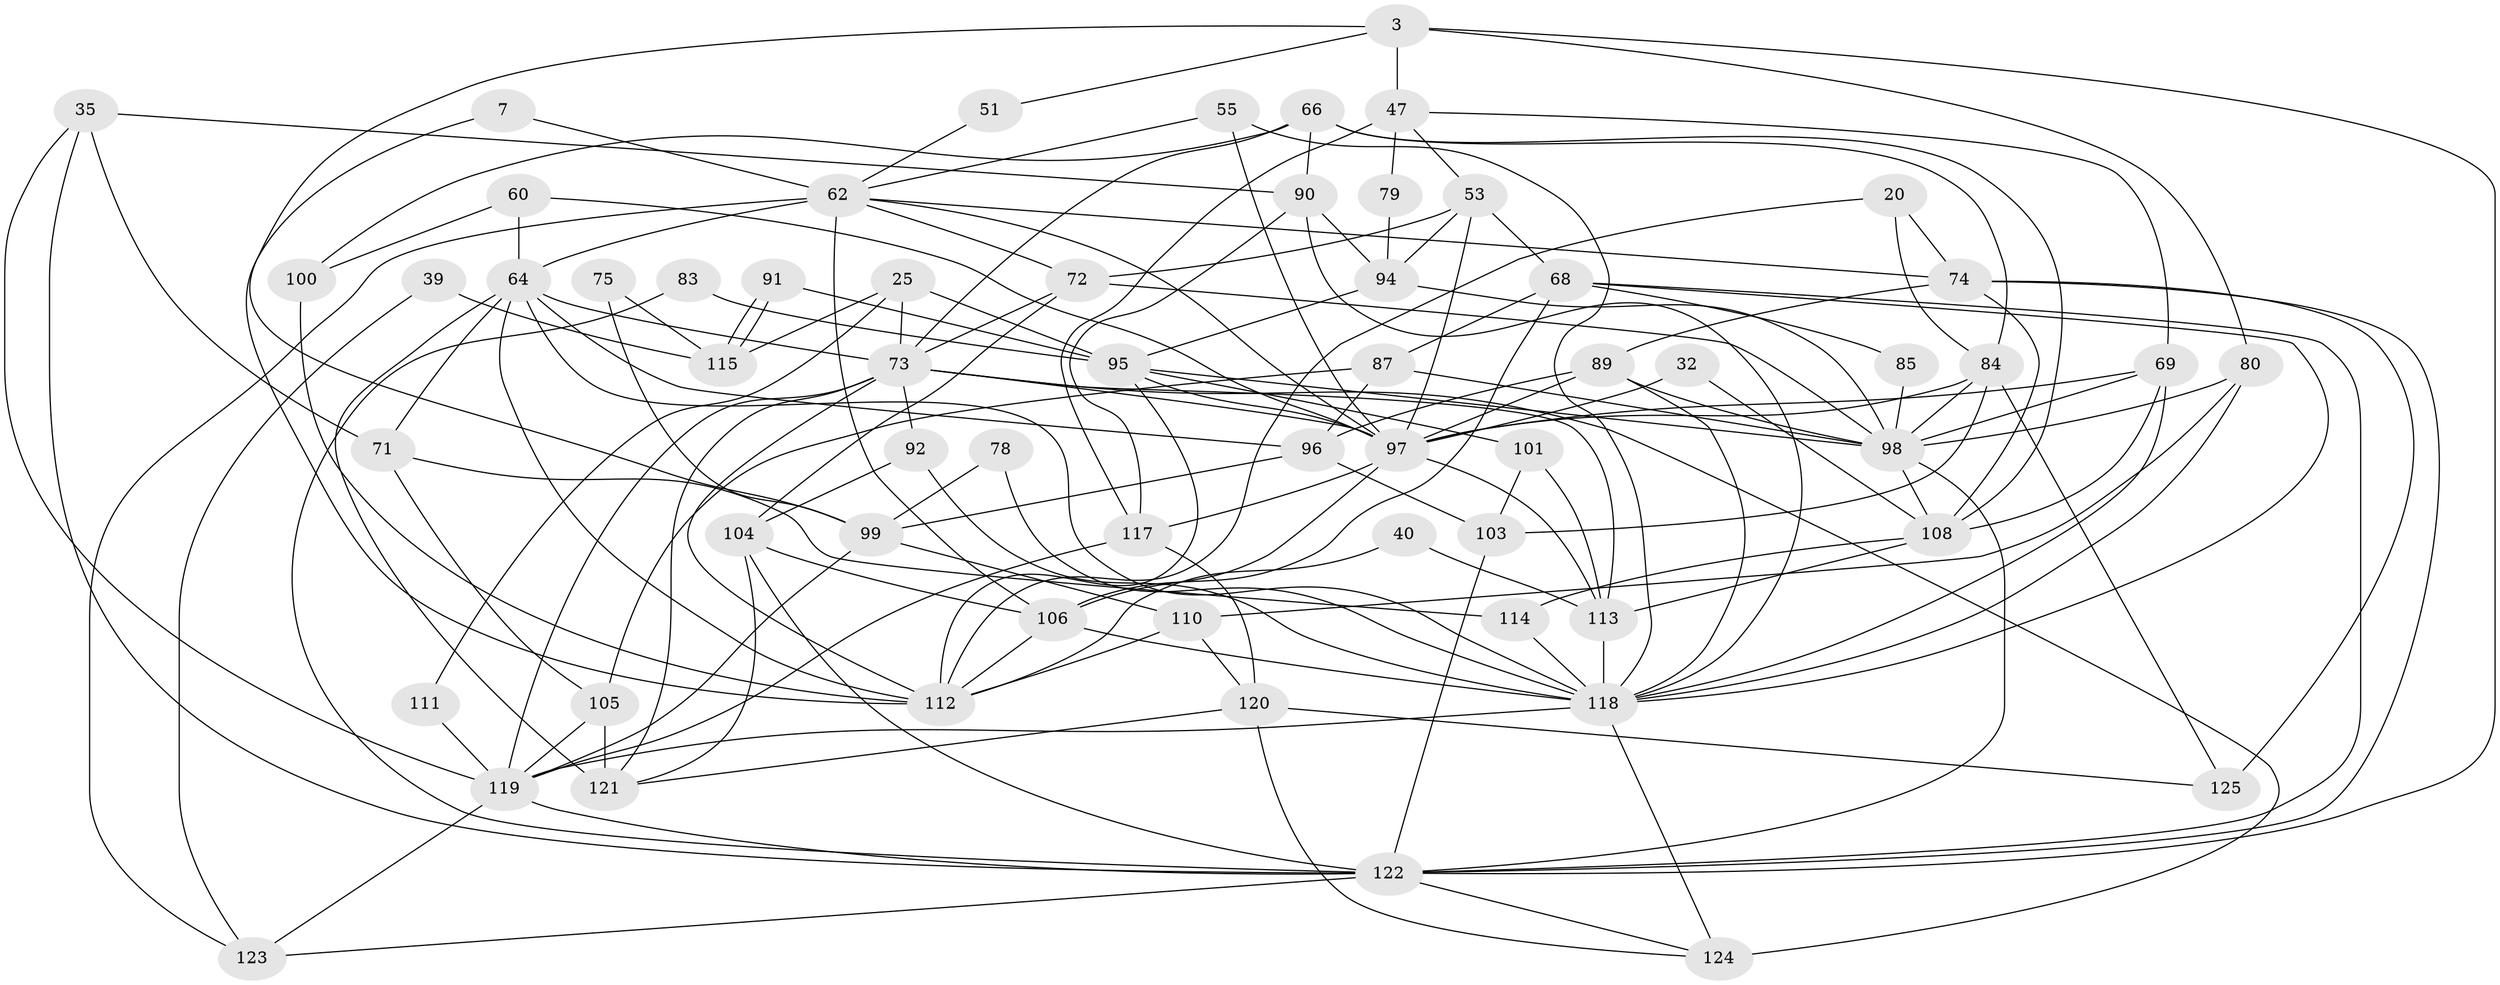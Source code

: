 // original degree distribution, {5: 0.216, 6: 0.104, 3: 0.232, 2: 0.152, 4: 0.264, 8: 0.016, 7: 0.016}
// Generated by graph-tools (version 1.1) at 2025/49/03/09/25 04:49:56]
// undirected, 62 vertices, 155 edges
graph export_dot {
graph [start="1"]
  node [color=gray90,style=filled];
  3;
  7;
  20;
  25;
  32;
  35;
  39;
  40;
  47 [super="+5"];
  51;
  53 [super="+28"];
  55;
  60;
  62 [super="+57+43"];
  64 [super="+36+44+59+56"];
  66 [super="+49"];
  68 [super="+11"];
  69;
  71;
  72 [super="+61"];
  73 [super="+6+33"];
  74 [super="+18"];
  75;
  78;
  79;
  80;
  83;
  84 [super="+46"];
  85;
  87 [super="+63"];
  89;
  90 [super="+13"];
  91;
  92;
  94 [super="+30"];
  95 [super="+88+12"];
  96;
  97 [super="+10+86"];
  98 [super="+29+77"];
  99 [super="+24+42+65"];
  100;
  101;
  103;
  104 [super="+70"];
  105 [super="+4"];
  106 [super="+58+102"];
  108;
  110;
  111 [super="+54"];
  112 [super="+14+21+41"];
  113 [super="+67+107"];
  114 [super="+50"];
  115;
  117;
  118 [super="+48+109"];
  119 [super="+93+116"];
  120 [super="+17"];
  121 [super="+22"];
  122 [super="+82+81"];
  123;
  124;
  125;
  3 -- 80;
  3 -- 47 [weight=2];
  3 -- 51;
  3 -- 122;
  3 -- 99;
  7 -- 112;
  7 -- 62;
  20 -- 74;
  20 -- 84;
  20 -- 112;
  25 -- 73;
  25 -- 95 [weight=3];
  25 -- 111;
  25 -- 115;
  32 -- 108;
  32 -- 97;
  35 -- 119;
  35 -- 122;
  35 -- 71;
  35 -- 90;
  39 -- 115;
  39 -- 123;
  40 -- 112;
  40 -- 113;
  47 -- 117;
  47 -- 53;
  47 -- 79;
  47 -- 69;
  51 -- 62;
  53 -- 97;
  53 -- 68;
  53 -- 72;
  53 -- 94;
  55 -- 97;
  55 -- 118;
  55 -- 62;
  60 -- 100;
  60 -- 97;
  60 -- 64;
  62 -- 123;
  62 -- 64 [weight=3];
  62 -- 97;
  62 -- 72;
  62 -- 74;
  62 -- 106;
  64 -- 73 [weight=2];
  64 -- 121 [weight=2];
  64 -- 96 [weight=2];
  64 -- 118 [weight=3];
  64 -- 71;
  64 -- 112 [weight=2];
  66 -- 84;
  66 -- 100;
  66 -- 73;
  66 -- 90;
  66 -- 108;
  68 -- 85;
  68 -- 118 [weight=2];
  68 -- 87;
  68 -- 122 [weight=2];
  68 -- 106;
  69 -- 108;
  69 -- 97;
  69 -- 118;
  69 -- 98;
  71 -- 105;
  71 -- 114;
  72 -- 104;
  72 -- 98;
  72 -- 73;
  73 -- 124;
  73 -- 97 [weight=2];
  73 -- 112;
  73 -- 113;
  73 -- 119 [weight=2];
  73 -- 92;
  73 -- 121;
  74 -- 108 [weight=2];
  74 -- 89;
  74 -- 125;
  74 -- 122;
  75 -- 115;
  75 -- 99;
  78 -- 99;
  78 -- 118;
  79 -- 94;
  80 -- 110;
  80 -- 118;
  80 -- 98;
  83 -- 122;
  83 -- 95;
  84 -- 103 [weight=2];
  84 -- 125;
  84 -- 97 [weight=2];
  84 -- 98;
  85 -- 98;
  87 -- 96;
  87 -- 105;
  87 -- 98;
  89 -- 96;
  89 -- 97;
  89 -- 118;
  89 -- 98;
  90 -- 117;
  90 -- 118;
  90 -- 94;
  91 -- 115;
  91 -- 115;
  91 -- 95;
  92 -- 118;
  92 -- 104;
  94 -- 98;
  94 -- 95;
  95 -- 101;
  95 -- 97 [weight=2];
  95 -- 112;
  95 -- 98;
  96 -- 103;
  96 -- 99;
  97 -- 117;
  97 -- 113;
  97 -- 106;
  98 -- 122 [weight=2];
  98 -- 108;
  99 -- 110;
  99 -- 119 [weight=2];
  100 -- 112;
  101 -- 103;
  101 -- 113;
  103 -- 122 [weight=3];
  104 -- 122;
  104 -- 121;
  104 -- 106;
  105 -- 119 [weight=2];
  105 -- 121 [weight=2];
  106 -- 118 [weight=2];
  106 -- 112 [weight=2];
  108 -- 114;
  108 -- 113;
  110 -- 120;
  110 -- 112;
  111 -- 119 [weight=3];
  113 -- 118 [weight=2];
  114 -- 118;
  117 -- 119;
  117 -- 120;
  118 -- 124;
  118 -- 119;
  119 -- 123;
  119 -- 122;
  120 -- 125;
  120 -- 124;
  120 -- 121;
  122 -- 123;
  122 -- 124;
}
